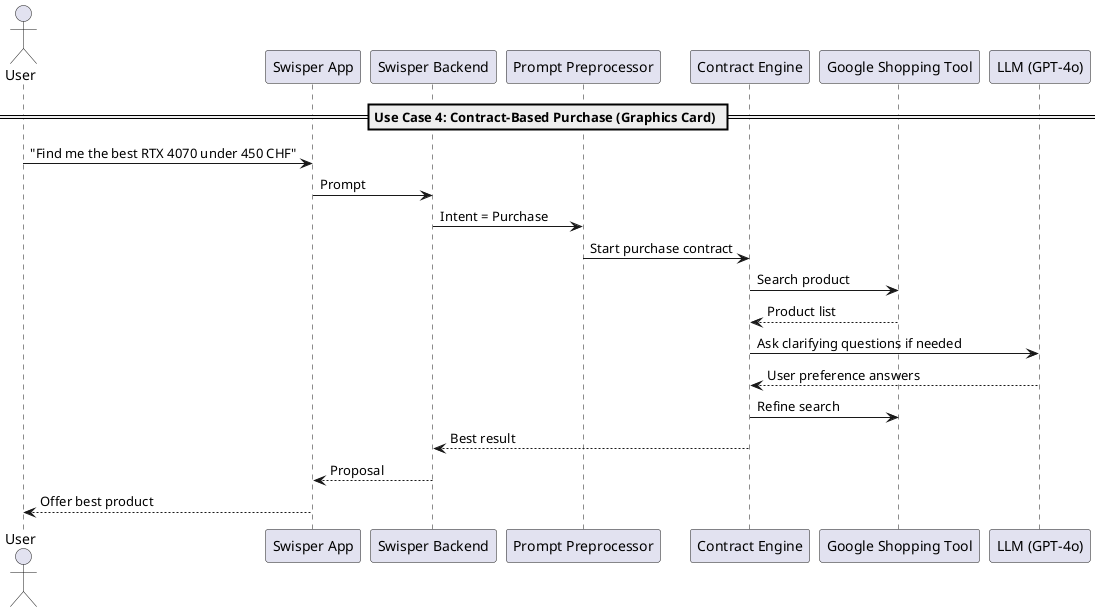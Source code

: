 @startuml
== Use Case 4: Contract-Based Purchase (Graphics Card) ==
actor User
participant "Swisper App" as App4
participant "Swisper Backend" as Backend4
participant "Prompt Preprocessor" as Pre4
participant "Contract Engine" as Contract
participant "Google Shopping Tool" as Shop
participant "LLM (GPT-4o)" as LLM4

User -> App4 : "Find me the best RTX 4070 under 450 CHF"
App4 -> Backend4 : Prompt
Backend4 -> Pre4 : Intent = Purchase
Pre4 -> Contract : Start purchase contract
Contract -> Shop : Search product
Shop --> Contract : Product list
Contract -> LLM4 : Ask clarifying questions if needed
LLM4 --> Contract : User preference answers
Contract -> Shop : Refine search
Contract --> Backend4 : Best result
Backend4 --> App4 : Proposal
App4 --> User : Offer best product
@enduml
